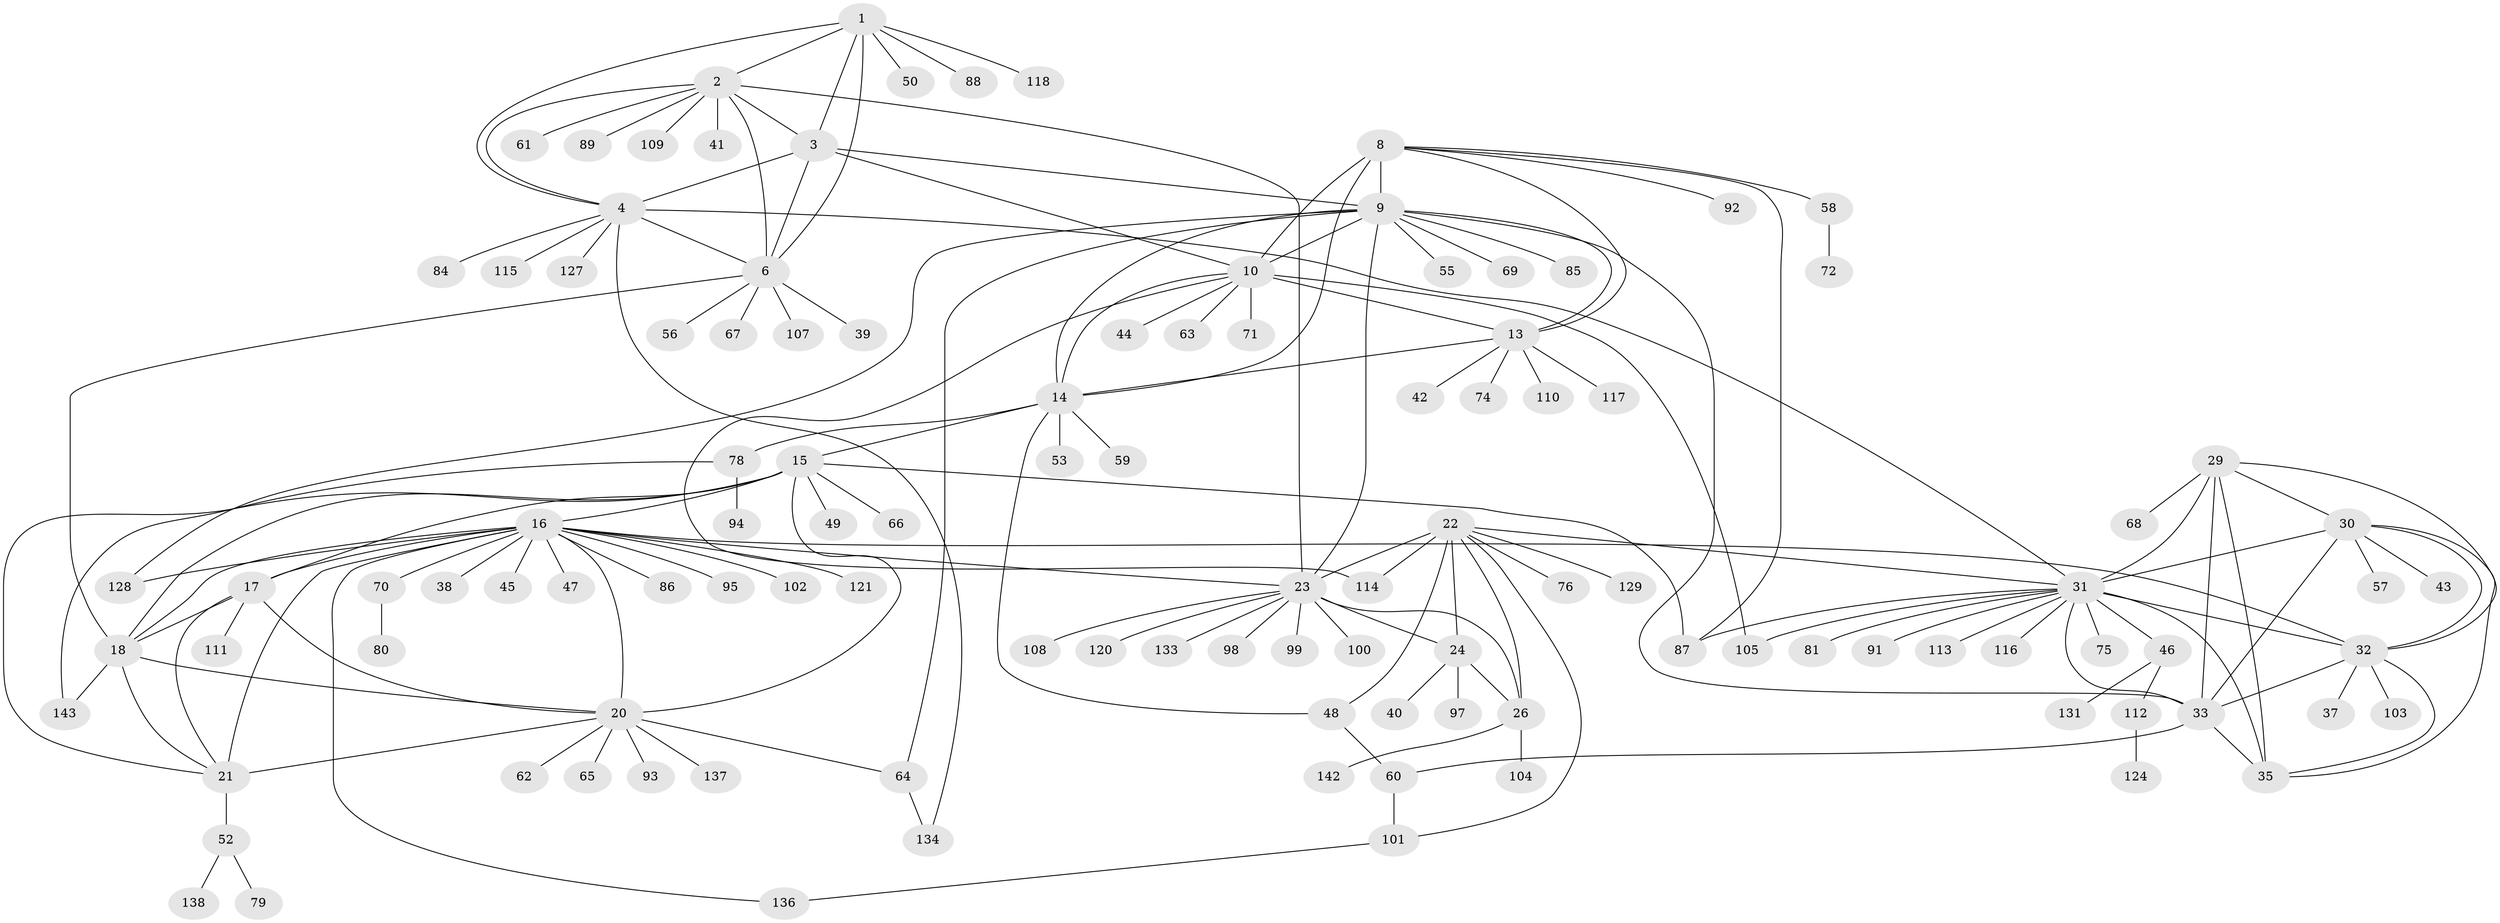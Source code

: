 // Generated by graph-tools (version 1.1) at 2025/24/03/03/25 07:24:11]
// undirected, 113 vertices, 166 edges
graph export_dot {
graph [start="1"]
  node [color=gray90,style=filled];
  1 [super="+132"];
  2 [super="+83"];
  3 [super="+130"];
  4 [super="+5"];
  6 [super="+7"];
  8 [super="+51"];
  9 [super="+11"];
  10 [super="+12"];
  13 [super="+54"];
  14 [super="+36"];
  15 [super="+139"];
  16 [super="+19"];
  17 [super="+96"];
  18 [super="+140"];
  20 [super="+119"];
  21 [super="+141"];
  22 [super="+27"];
  23 [super="+28"];
  24 [super="+25"];
  26;
  29 [super="+82"];
  30;
  31 [super="+34"];
  32 [super="+90"];
  33 [super="+77"];
  35;
  37;
  38;
  39;
  40;
  41;
  42;
  43;
  44;
  45;
  46 [super="+135"];
  47;
  48;
  49;
  50;
  52 [super="+123"];
  53;
  55;
  56;
  57;
  58;
  59;
  60 [super="+73"];
  61;
  62;
  63;
  64 [super="+125"];
  65;
  66;
  67;
  68;
  69;
  70;
  71 [super="+122"];
  72;
  74;
  75;
  76;
  78;
  79;
  80;
  81;
  84;
  85;
  86;
  87 [super="+126"];
  88;
  89;
  91;
  92;
  93;
  94;
  95 [super="+106"];
  97;
  98;
  99;
  100;
  101;
  102;
  103;
  104;
  105;
  107;
  108;
  109;
  110;
  111;
  112;
  113;
  114;
  115;
  116;
  117;
  118;
  120;
  121;
  124;
  127;
  128;
  129;
  131;
  133;
  134;
  136;
  137;
  138;
  142;
  143;
  1 -- 2;
  1 -- 3;
  1 -- 4 [weight=2];
  1 -- 6 [weight=2];
  1 -- 50;
  1 -- 88;
  1 -- 118;
  2 -- 3;
  2 -- 4 [weight=2];
  2 -- 6 [weight=2];
  2 -- 23;
  2 -- 41;
  2 -- 61;
  2 -- 89;
  2 -- 109;
  3 -- 4 [weight=2];
  3 -- 6 [weight=2];
  3 -- 10;
  3 -- 9;
  4 -- 6 [weight=4];
  4 -- 84;
  4 -- 127;
  4 -- 134;
  4 -- 115;
  4 -- 31;
  6 -- 39;
  6 -- 67;
  6 -- 107;
  6 -- 18;
  6 -- 56;
  8 -- 9 [weight=2];
  8 -- 10 [weight=2];
  8 -- 13;
  8 -- 14;
  8 -- 58;
  8 -- 92;
  8 -- 87;
  9 -- 10 [weight=4];
  9 -- 13 [weight=2];
  9 -- 14 [weight=2];
  9 -- 33;
  9 -- 55;
  9 -- 64;
  9 -- 69;
  9 -- 85;
  9 -- 128;
  9 -- 23;
  10 -- 13 [weight=2];
  10 -- 14 [weight=2];
  10 -- 44;
  10 -- 71;
  10 -- 114;
  10 -- 105;
  10 -- 63;
  13 -- 14;
  13 -- 42;
  13 -- 74;
  13 -- 110;
  13 -- 117;
  14 -- 15;
  14 -- 48;
  14 -- 53;
  14 -- 59;
  14 -- 78;
  15 -- 16 [weight=2];
  15 -- 17;
  15 -- 18;
  15 -- 20;
  15 -- 21;
  15 -- 49;
  15 -- 66;
  15 -- 87;
  16 -- 17 [weight=2];
  16 -- 18 [weight=2];
  16 -- 20 [weight=2];
  16 -- 21 [weight=2];
  16 -- 32;
  16 -- 38;
  16 -- 45;
  16 -- 70;
  16 -- 86;
  16 -- 102;
  16 -- 136;
  16 -- 128;
  16 -- 47;
  16 -- 121;
  16 -- 95;
  16 -- 23;
  17 -- 18;
  17 -- 20;
  17 -- 21;
  17 -- 111;
  18 -- 20;
  18 -- 21;
  18 -- 143;
  20 -- 21;
  20 -- 62;
  20 -- 64;
  20 -- 65;
  20 -- 93;
  20 -- 137;
  21 -- 52;
  22 -- 23 [weight=4];
  22 -- 24 [weight=4];
  22 -- 26 [weight=2];
  22 -- 129;
  22 -- 101;
  22 -- 76;
  22 -- 48;
  22 -- 114;
  22 -- 31;
  23 -- 24 [weight=4];
  23 -- 26 [weight=2];
  23 -- 108;
  23 -- 98;
  23 -- 99;
  23 -- 100;
  23 -- 133;
  23 -- 120;
  24 -- 26 [weight=2];
  24 -- 40;
  24 -- 97;
  26 -- 104;
  26 -- 142;
  29 -- 30;
  29 -- 31 [weight=2];
  29 -- 32;
  29 -- 33;
  29 -- 35;
  29 -- 68;
  30 -- 31 [weight=2];
  30 -- 32;
  30 -- 33;
  30 -- 35;
  30 -- 43;
  30 -- 57;
  31 -- 32 [weight=2];
  31 -- 33 [weight=2];
  31 -- 35 [weight=2];
  31 -- 105;
  31 -- 116;
  31 -- 91;
  31 -- 75;
  31 -- 46;
  31 -- 81;
  31 -- 113;
  31 -- 87;
  32 -- 33;
  32 -- 35;
  32 -- 37;
  32 -- 103;
  33 -- 35;
  33 -- 60;
  46 -- 112;
  46 -- 131;
  48 -- 60 [weight=2];
  52 -- 79;
  52 -- 138;
  58 -- 72;
  60 -- 101;
  64 -- 134;
  70 -- 80;
  78 -- 94;
  78 -- 143;
  101 -- 136;
  112 -- 124;
}
